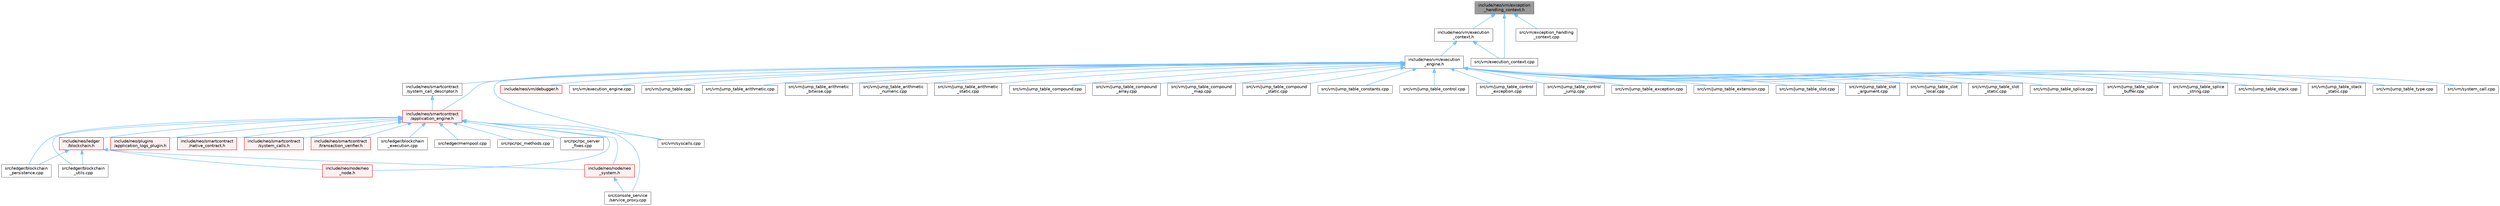 digraph "include/neo/vm/exception_handling_context.h"
{
 // LATEX_PDF_SIZE
  bgcolor="transparent";
  edge [fontname=Helvetica,fontsize=10,labelfontname=Helvetica,labelfontsize=10];
  node [fontname=Helvetica,fontsize=10,shape=box,height=0.2,width=0.4];
  Node1 [id="Node000001",label="include/neo/vm/exception\l_handling_context.h",height=0.2,width=0.4,color="gray40", fillcolor="grey60", style="filled", fontcolor="black",tooltip=" "];
  Node1 -> Node2 [id="edge58_Node000001_Node000002",dir="back",color="steelblue1",style="solid",tooltip=" "];
  Node2 [id="Node000002",label="include/neo/vm/execution\l_context.h",height=0.2,width=0.4,color="grey40", fillcolor="white", style="filled",URL="$execution__context_8h.html",tooltip=" "];
  Node2 -> Node3 [id="edge59_Node000002_Node000003",dir="back",color="steelblue1",style="solid",tooltip=" "];
  Node3 [id="Node000003",label="include/neo/vm/execution\l_engine.h",height=0.2,width=0.4,color="grey40", fillcolor="white", style="filled",URL="$execution__engine_8h.html",tooltip=" "];
  Node3 -> Node4 [id="edge60_Node000003_Node000004",dir="back",color="steelblue1",style="solid",tooltip=" "];
  Node4 [id="Node000004",label="include/neo/smartcontract\l/application_engine.h",height=0.2,width=0.4,color="red", fillcolor="#FFF0F0", style="filled",URL="$application__engine_8h.html",tooltip=" "];
  Node4 -> Node5 [id="edge61_Node000004_Node000005",dir="back",color="steelblue1",style="solid",tooltip=" "];
  Node5 [id="Node000005",label="include/neo/ledger\l/blockchain.h",height=0.2,width=0.4,color="red", fillcolor="#FFF0F0", style="filled",URL="$blockchain_8h.html",tooltip=" "];
  Node5 -> Node11 [id="edge62_Node000005_Node000011",dir="back",color="steelblue1",style="solid",tooltip=" "];
  Node11 [id="Node000011",label="include/neo/node/neo\l_node.h",height=0.2,width=0.4,color="red", fillcolor="#FFF0F0", style="filled",URL="$neo__node_8h.html",tooltip=" "];
  Node5 -> Node90 [id="edge63_Node000005_Node000090",dir="back",color="steelblue1",style="solid",tooltip=" "];
  Node90 [id="Node000090",label="include/neo/node/neo\l_system.h",height=0.2,width=0.4,color="red", fillcolor="#FFF0F0", style="filled",URL="$node_2neo__system_8h.html",tooltip=" "];
  Node90 -> Node94 [id="edge64_Node000090_Node000094",dir="back",color="steelblue1",style="solid",tooltip=" "];
  Node94 [id="Node000094",label="src/console_service\l/service_proxy.cpp",height=0.2,width=0.4,color="grey40", fillcolor="white", style="filled",URL="$service__proxy_8cpp.html",tooltip=" "];
  Node5 -> Node25 [id="edge65_Node000005_Node000025",dir="back",color="steelblue1",style="solid",tooltip=" "];
  Node25 [id="Node000025",label="src/ledger/blockchain\l_persistence.cpp",height=0.2,width=0.4,color="grey40", fillcolor="white", style="filled",URL="$blockchain__persistence_8cpp.html",tooltip=" "];
  Node5 -> Node26 [id="edge66_Node000005_Node000026",dir="back",color="steelblue1",style="solid",tooltip=" "];
  Node26 [id="Node000026",label="src/ledger/blockchain\l_utils.cpp",height=0.2,width=0.4,color="grey40", fillcolor="white", style="filled",URL="$blockchain__utils_8cpp.html",tooltip=" "];
  Node4 -> Node11 [id="edge67_Node000004_Node000011",dir="back",color="steelblue1",style="solid",tooltip=" "];
  Node4 -> Node90 [id="edge68_Node000004_Node000090",dir="back",color="steelblue1",style="solid",tooltip=" "];
  Node4 -> Node54 [id="edge69_Node000004_Node000054",dir="back",color="steelblue1",style="solid",tooltip=" "];
  Node54 [id="Node000054",label="include/neo/plugins\l/application_logs_plugin.h",height=0.2,width=0.4,color="red", fillcolor="#FFF0F0", style="filled",URL="$application__logs__plugin_8h.html",tooltip=" "];
  Node4 -> Node103 [id="edge70_Node000004_Node000103",dir="back",color="steelblue1",style="solid",tooltip=" "];
  Node103 [id="Node000103",label="include/neo/smartcontract\l/native_contract.h",height=0.2,width=0.4,color="red", fillcolor="#FFF0F0", style="filled",URL="$native__contract_8h.html",tooltip=" "];
  Node4 -> Node105 [id="edge71_Node000004_Node000105",dir="back",color="steelblue1",style="solid",tooltip=" "];
  Node105 [id="Node000105",label="include/neo/smartcontract\l/system_calls.h",height=0.2,width=0.4,color="red", fillcolor="#FFF0F0", style="filled",URL="$system__calls_8h.html",tooltip=" "];
  Node4 -> Node112 [id="edge72_Node000004_Node000112",dir="back",color="steelblue1",style="solid",tooltip=" "];
  Node112 [id="Node000112",label="include/neo/smartcontract\l/transaction_verifier.h",height=0.2,width=0.4,color="red", fillcolor="#FFF0F0", style="filled",URL="$transaction__verifier_8h.html",tooltip=" "];
  Node4 -> Node94 [id="edge73_Node000004_Node000094",dir="back",color="steelblue1",style="solid",tooltip=" "];
  Node4 -> Node115 [id="edge74_Node000004_Node000115",dir="back",color="steelblue1",style="solid",tooltip=" "];
  Node115 [id="Node000115",label="src/ledger/blockchain\l_execution.cpp",height=0.2,width=0.4,color="grey40", fillcolor="white", style="filled",URL="$blockchain__execution_8cpp.html",tooltip=" "];
  Node4 -> Node25 [id="edge75_Node000004_Node000025",dir="back",color="steelblue1",style="solid",tooltip=" "];
  Node4 -> Node26 [id="edge76_Node000004_Node000026",dir="back",color="steelblue1",style="solid",tooltip=" "];
  Node4 -> Node27 [id="edge77_Node000004_Node000027",dir="back",color="steelblue1",style="solid",tooltip=" "];
  Node27 [id="Node000027",label="src/ledger/mempool.cpp",height=0.2,width=0.4,color="grey40", fillcolor="white", style="filled",URL="$mempool_8cpp.html",tooltip=" "];
  Node4 -> Node92 [id="edge78_Node000004_Node000092",dir="back",color="steelblue1",style="solid",tooltip=" "];
  Node92 [id="Node000092",label="src/rpc/rpc_methods.cpp",height=0.2,width=0.4,color="grey40", fillcolor="white", style="filled",URL="$rpc__methods_8cpp.html",tooltip=" "];
  Node4 -> Node76 [id="edge79_Node000004_Node000076",dir="back",color="steelblue1",style="solid",tooltip=" "];
  Node76 [id="Node000076",label="src/rpc/rpc_server\l_fixes.cpp",height=0.2,width=0.4,color="grey40", fillcolor="white", style="filled",URL="$rpc__server__fixes_8cpp.html",tooltip=" "];
  Node4 -> Node146 [id="edge80_Node000004_Node000146",dir="back",color="steelblue1",style="solid",tooltip=" "];
  Node146 [id="Node000146",label="src/vm/syscalls.cpp",height=0.2,width=0.4,color="grey40", fillcolor="white", style="filled",URL="$syscalls_8cpp.html",tooltip=" "];
  Node3 -> Node147 [id="edge81_Node000003_Node000147",dir="back",color="steelblue1",style="solid",tooltip=" "];
  Node147 [id="Node000147",label="include/neo/smartcontract\l/system_call_descriptor.h",height=0.2,width=0.4,color="grey40", fillcolor="white", style="filled",URL="$system__call__descriptor_8h.html",tooltip=" "];
  Node147 -> Node4 [id="edge82_Node000147_Node000004",dir="back",color="steelblue1",style="solid",tooltip=" "];
  Node3 -> Node148 [id="edge83_Node000003_Node000148",dir="back",color="steelblue1",style="solid",tooltip=" "];
  Node148 [id="Node000148",label="include/neo/vm/debugger.h",height=0.2,width=0.4,color="red", fillcolor="#FFF0F0", style="filled",URL="$debugger_8h.html",tooltip=" "];
  Node3 -> Node150 [id="edge84_Node000003_Node000150",dir="back",color="steelblue1",style="solid",tooltip=" "];
  Node150 [id="Node000150",label="src/vm/execution_engine.cpp",height=0.2,width=0.4,color="grey40", fillcolor="white", style="filled",URL="$execution__engine_8cpp.html",tooltip=" "];
  Node3 -> Node151 [id="edge85_Node000003_Node000151",dir="back",color="steelblue1",style="solid",tooltip=" "];
  Node151 [id="Node000151",label="src/vm/jump_table.cpp",height=0.2,width=0.4,color="grey40", fillcolor="white", style="filled",URL="$jump__table_8cpp.html",tooltip=" "];
  Node3 -> Node152 [id="edge86_Node000003_Node000152",dir="back",color="steelblue1",style="solid",tooltip=" "];
  Node152 [id="Node000152",label="src/vm/jump_table_arithmetic.cpp",height=0.2,width=0.4,color="grey40", fillcolor="white", style="filled",URL="$jump__table__arithmetic_8cpp.html",tooltip=" "];
  Node3 -> Node153 [id="edge87_Node000003_Node000153",dir="back",color="steelblue1",style="solid",tooltip=" "];
  Node153 [id="Node000153",label="src/vm/jump_table_arithmetic\l_bitwise.cpp",height=0.2,width=0.4,color="grey40", fillcolor="white", style="filled",URL="$jump__table__arithmetic__bitwise_8cpp.html",tooltip=" "];
  Node3 -> Node154 [id="edge88_Node000003_Node000154",dir="back",color="steelblue1",style="solid",tooltip=" "];
  Node154 [id="Node000154",label="src/vm/jump_table_arithmetic\l_numeric.cpp",height=0.2,width=0.4,color="grey40", fillcolor="white", style="filled",URL="$jump__table__arithmetic__numeric_8cpp.html",tooltip=" "];
  Node3 -> Node155 [id="edge89_Node000003_Node000155",dir="back",color="steelblue1",style="solid",tooltip=" "];
  Node155 [id="Node000155",label="src/vm/jump_table_arithmetic\l_static.cpp",height=0.2,width=0.4,color="grey40", fillcolor="white", style="filled",URL="$jump__table__arithmetic__static_8cpp.html",tooltip=" "];
  Node3 -> Node156 [id="edge90_Node000003_Node000156",dir="back",color="steelblue1",style="solid",tooltip=" "];
  Node156 [id="Node000156",label="src/vm/jump_table_compound.cpp",height=0.2,width=0.4,color="grey40", fillcolor="white", style="filled",URL="$jump__table__compound_8cpp.html",tooltip=" "];
  Node3 -> Node157 [id="edge91_Node000003_Node000157",dir="back",color="steelblue1",style="solid",tooltip=" "];
  Node157 [id="Node000157",label="src/vm/jump_table_compound\l_array.cpp",height=0.2,width=0.4,color="grey40", fillcolor="white", style="filled",URL="$jump__table__compound__array_8cpp.html",tooltip=" "];
  Node3 -> Node158 [id="edge92_Node000003_Node000158",dir="back",color="steelblue1",style="solid",tooltip=" "];
  Node158 [id="Node000158",label="src/vm/jump_table_compound\l_map.cpp",height=0.2,width=0.4,color="grey40", fillcolor="white", style="filled",URL="$jump__table__compound__map_8cpp.html",tooltip=" "];
  Node3 -> Node159 [id="edge93_Node000003_Node000159",dir="back",color="steelblue1",style="solid",tooltip=" "];
  Node159 [id="Node000159",label="src/vm/jump_table_compound\l_static.cpp",height=0.2,width=0.4,color="grey40", fillcolor="white", style="filled",URL="$jump__table__compound__static_8cpp.html",tooltip=" "];
  Node3 -> Node160 [id="edge94_Node000003_Node000160",dir="back",color="steelblue1",style="solid",tooltip=" "];
  Node160 [id="Node000160",label="src/vm/jump_table_constants.cpp",height=0.2,width=0.4,color="grey40", fillcolor="white", style="filled",URL="$jump__table__constants_8cpp.html",tooltip=" "];
  Node3 -> Node161 [id="edge95_Node000003_Node000161",dir="back",color="steelblue1",style="solid",tooltip=" "];
  Node161 [id="Node000161",label="src/vm/jump_table_control.cpp",height=0.2,width=0.4,color="grey40", fillcolor="white", style="filled",URL="$jump__table__control_8cpp.html",tooltip=" "];
  Node3 -> Node162 [id="edge96_Node000003_Node000162",dir="back",color="steelblue1",style="solid",tooltip=" "];
  Node162 [id="Node000162",label="src/vm/jump_table_control\l_exception.cpp",height=0.2,width=0.4,color="grey40", fillcolor="white", style="filled",URL="$jump__table__control__exception_8cpp.html",tooltip=" "];
  Node3 -> Node163 [id="edge97_Node000003_Node000163",dir="back",color="steelblue1",style="solid",tooltip=" "];
  Node163 [id="Node000163",label="src/vm/jump_table_control\l_jump.cpp",height=0.2,width=0.4,color="grey40", fillcolor="white", style="filled",URL="$jump__table__control__jump_8cpp.html",tooltip=" "];
  Node3 -> Node164 [id="edge98_Node000003_Node000164",dir="back",color="steelblue1",style="solid",tooltip=" "];
  Node164 [id="Node000164",label="src/vm/jump_table_exception.cpp",height=0.2,width=0.4,color="grey40", fillcolor="white", style="filled",URL="$jump__table__exception_8cpp.html",tooltip=" "];
  Node3 -> Node165 [id="edge99_Node000003_Node000165",dir="back",color="steelblue1",style="solid",tooltip=" "];
  Node165 [id="Node000165",label="src/vm/jump_table_extension.cpp",height=0.2,width=0.4,color="grey40", fillcolor="white", style="filled",URL="$jump__table__extension_8cpp.html",tooltip=" "];
  Node3 -> Node166 [id="edge100_Node000003_Node000166",dir="back",color="steelblue1",style="solid",tooltip=" "];
  Node166 [id="Node000166",label="src/vm/jump_table_slot.cpp",height=0.2,width=0.4,color="grey40", fillcolor="white", style="filled",URL="$jump__table__slot_8cpp.html",tooltip=" "];
  Node3 -> Node167 [id="edge101_Node000003_Node000167",dir="back",color="steelblue1",style="solid",tooltip=" "];
  Node167 [id="Node000167",label="src/vm/jump_table_slot\l_argument.cpp",height=0.2,width=0.4,color="grey40", fillcolor="white", style="filled",URL="$jump__table__slot__argument_8cpp.html",tooltip=" "];
  Node3 -> Node168 [id="edge102_Node000003_Node000168",dir="back",color="steelblue1",style="solid",tooltip=" "];
  Node168 [id="Node000168",label="src/vm/jump_table_slot\l_local.cpp",height=0.2,width=0.4,color="grey40", fillcolor="white", style="filled",URL="$jump__table__slot__local_8cpp.html",tooltip=" "];
  Node3 -> Node169 [id="edge103_Node000003_Node000169",dir="back",color="steelblue1",style="solid",tooltip=" "];
  Node169 [id="Node000169",label="src/vm/jump_table_slot\l_static.cpp",height=0.2,width=0.4,color="grey40", fillcolor="white", style="filled",URL="$jump__table__slot__static_8cpp.html",tooltip=" "];
  Node3 -> Node170 [id="edge104_Node000003_Node000170",dir="back",color="steelblue1",style="solid",tooltip=" "];
  Node170 [id="Node000170",label="src/vm/jump_table_splice.cpp",height=0.2,width=0.4,color="grey40", fillcolor="white", style="filled",URL="$jump__table__splice_8cpp.html",tooltip=" "];
  Node3 -> Node171 [id="edge105_Node000003_Node000171",dir="back",color="steelblue1",style="solid",tooltip=" "];
  Node171 [id="Node000171",label="src/vm/jump_table_splice\l_buffer.cpp",height=0.2,width=0.4,color="grey40", fillcolor="white", style="filled",URL="$jump__table__splice__buffer_8cpp.html",tooltip=" "];
  Node3 -> Node172 [id="edge106_Node000003_Node000172",dir="back",color="steelblue1",style="solid",tooltip=" "];
  Node172 [id="Node000172",label="src/vm/jump_table_splice\l_string.cpp",height=0.2,width=0.4,color="grey40", fillcolor="white", style="filled",URL="$jump__table__splice__string_8cpp.html",tooltip=" "];
  Node3 -> Node173 [id="edge107_Node000003_Node000173",dir="back",color="steelblue1",style="solid",tooltip=" "];
  Node173 [id="Node000173",label="src/vm/jump_table_stack.cpp",height=0.2,width=0.4,color="grey40", fillcolor="white", style="filled",URL="$jump__table__stack_8cpp.html",tooltip=" "];
  Node3 -> Node174 [id="edge108_Node000003_Node000174",dir="back",color="steelblue1",style="solid",tooltip=" "];
  Node174 [id="Node000174",label="src/vm/jump_table_stack\l_static.cpp",height=0.2,width=0.4,color="grey40", fillcolor="white", style="filled",URL="$jump__table__stack__static_8cpp.html",tooltip=" "];
  Node3 -> Node175 [id="edge109_Node000003_Node000175",dir="back",color="steelblue1",style="solid",tooltip=" "];
  Node175 [id="Node000175",label="src/vm/jump_table_type.cpp",height=0.2,width=0.4,color="grey40", fillcolor="white", style="filled",URL="$jump__table__type_8cpp.html",tooltip=" "];
  Node3 -> Node146 [id="edge110_Node000003_Node000146",dir="back",color="steelblue1",style="solid",tooltip=" "];
  Node3 -> Node176 [id="edge111_Node000003_Node000176",dir="back",color="steelblue1",style="solid",tooltip=" "];
  Node176 [id="Node000176",label="src/vm/system_call.cpp",height=0.2,width=0.4,color="grey40", fillcolor="white", style="filled",URL="$system__call_8cpp.html",tooltip=" "];
  Node2 -> Node177 [id="edge112_Node000002_Node000177",dir="back",color="steelblue1",style="solid",tooltip=" "];
  Node177 [id="Node000177",label="src/vm/execution_context.cpp",height=0.2,width=0.4,color="grey40", fillcolor="white", style="filled",URL="$execution__context_8cpp.html",tooltip=" "];
  Node1 -> Node178 [id="edge113_Node000001_Node000178",dir="back",color="steelblue1",style="solid",tooltip=" "];
  Node178 [id="Node000178",label="src/vm/exception_handling\l_context.cpp",height=0.2,width=0.4,color="grey40", fillcolor="white", style="filled",URL="$exception__handling__context_8cpp.html",tooltip=" "];
  Node1 -> Node177 [id="edge114_Node000001_Node000177",dir="back",color="steelblue1",style="solid",tooltip=" "];
}
